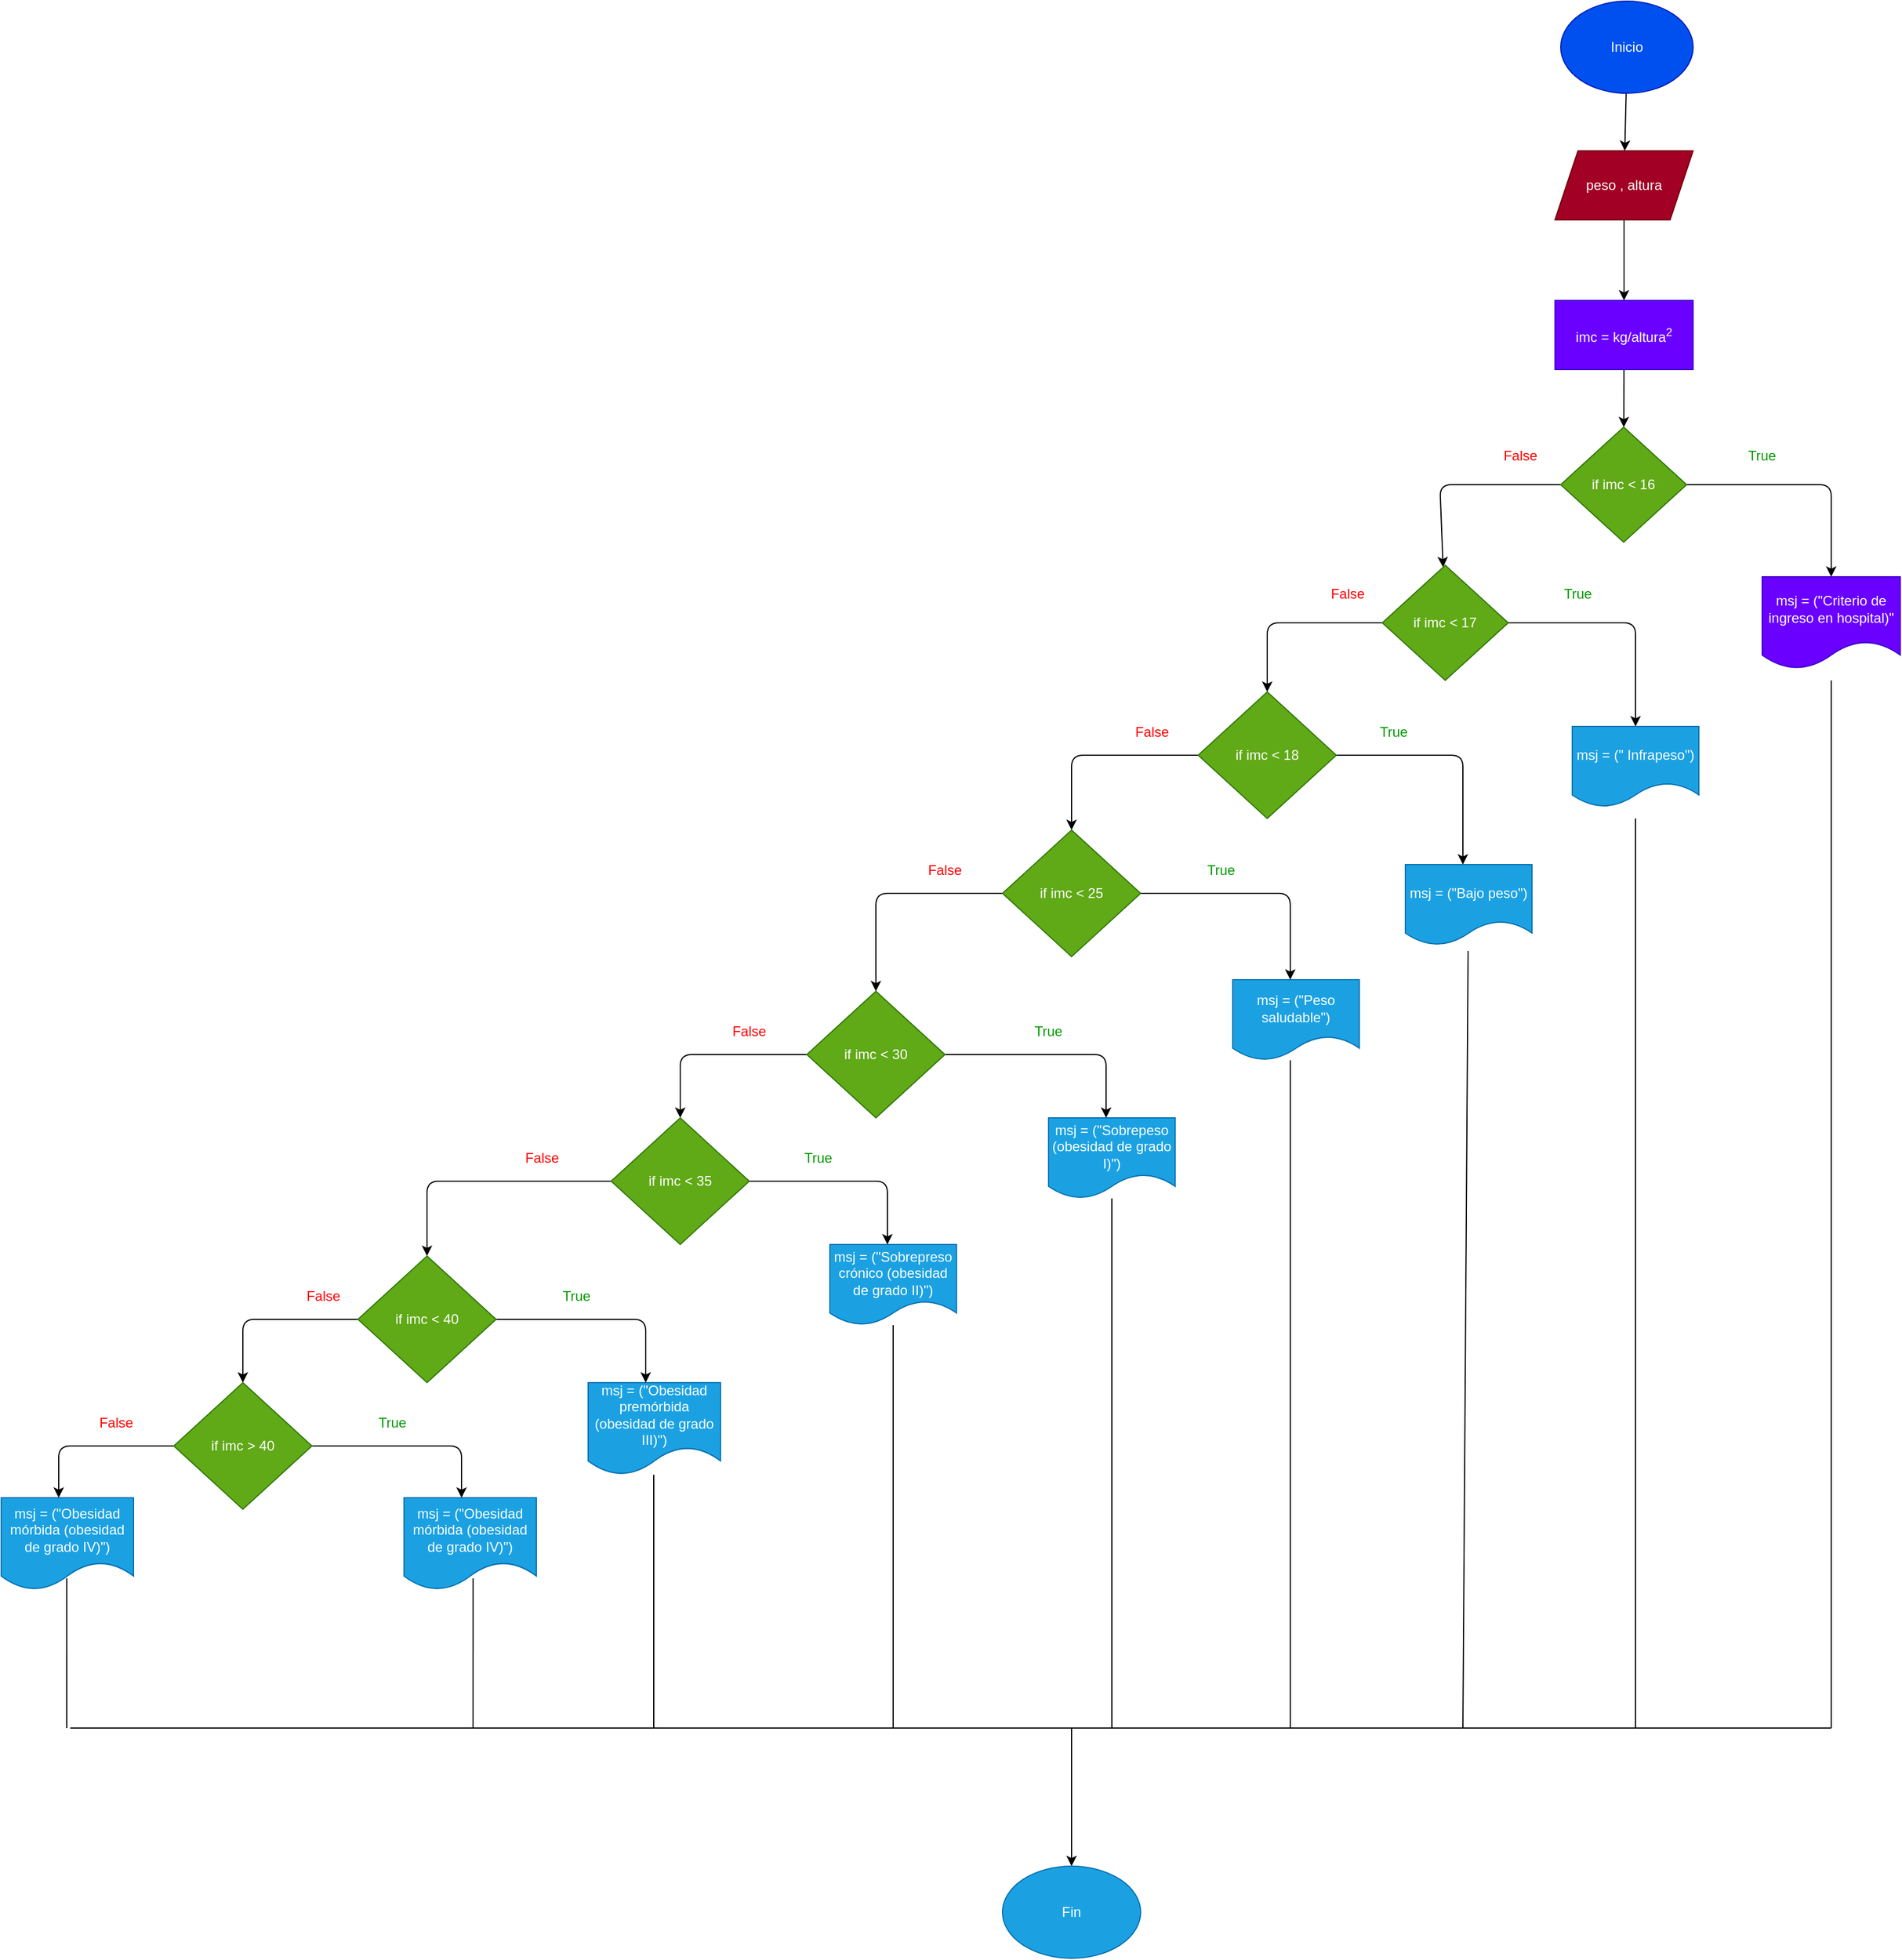 <mxfile>
    <diagram id="KmHPeEcyrZzR1rcJPTAA" name="Page-1">
        <mxGraphModel dx="935" dy="539" grid="1" gridSize="10" guides="1" tooltips="1" connect="1" arrows="1" fold="1" page="1" pageScale="1" pageWidth="827" pageHeight="1169" math="0" shadow="0">
            <root>
                <mxCell id="0"/>
                <mxCell id="1" parent="0"/>
                <mxCell id="7" value="" style="edgeStyle=none;html=1;" edge="1" parent="1" source="8" target="10">
                    <mxGeometry relative="1" as="geometry"/>
                </mxCell>
                <mxCell id="8" value="Inicio" style="ellipse;whiteSpace=wrap;html=1;fillColor=#0050ef;fontColor=#ffffff;strokeColor=#001DBC;" vertex="1" parent="1">
                    <mxGeometry x="1565" y="390" width="115" height="80" as="geometry"/>
                </mxCell>
                <mxCell id="9" value="" style="edgeStyle=none;html=1;" edge="1" parent="1" source="10" target="12">
                    <mxGeometry relative="1" as="geometry"/>
                </mxCell>
                <mxCell id="10" value="peso , altura" style="shape=parallelogram;perimeter=parallelogramPerimeter;whiteSpace=wrap;html=1;fixedSize=1;fillColor=#a20025;fontColor=#ffffff;strokeColor=#6F0000;" vertex="1" parent="1">
                    <mxGeometry x="1560" y="520" width="120" height="60" as="geometry"/>
                </mxCell>
                <mxCell id="11" value="" style="edgeStyle=none;html=1;" edge="1" parent="1" source="12" target="15">
                    <mxGeometry relative="1" as="geometry"/>
                </mxCell>
                <mxCell id="12" value="imc = kg/altura&lt;sup&gt;2&lt;/sup&gt;" style="whiteSpace=wrap;html=1;fillColor=#6a00ff;fontColor=#ffffff;strokeColor=#3700CC;" vertex="1" parent="1">
                    <mxGeometry x="1560" y="650" width="120" height="60" as="geometry"/>
                </mxCell>
                <mxCell id="13" value="" style="edgeStyle=none;html=1;" edge="1" parent="1" source="15" target="16">
                    <mxGeometry relative="1" as="geometry">
                        <Array as="points">
                            <mxPoint x="1800" y="810"/>
                        </Array>
                    </mxGeometry>
                </mxCell>
                <mxCell id="14" value="" style="edgeStyle=none;html=1;" edge="1" parent="1" source="15" target="19">
                    <mxGeometry relative="1" as="geometry">
                        <Array as="points">
                            <mxPoint x="1460" y="810"/>
                        </Array>
                    </mxGeometry>
                </mxCell>
                <mxCell id="15" value="if imc &amp;lt; 16" style="rhombus;whiteSpace=wrap;html=1;fillColor=#60a917;fontColor=#ffffff;strokeColor=#2D7600;" vertex="1" parent="1">
                    <mxGeometry x="1565" y="760" width="109.37" height="100" as="geometry"/>
                </mxCell>
                <mxCell id="16" value="msj = (&quot;Criterio de ingreso en hospital)&quot;" style="shape=document;whiteSpace=wrap;html=1;boundedLbl=1;fillColor=#6a00ff;fontColor=#ffffff;strokeColor=#3700CC;" vertex="1" parent="1">
                    <mxGeometry x="1740" y="890" width="120" height="80" as="geometry"/>
                </mxCell>
                <mxCell id="17" value="" style="edgeStyle=none;html=1;" edge="1" parent="1" source="19" target="20">
                    <mxGeometry relative="1" as="geometry">
                        <Array as="points">
                            <mxPoint x="1630" y="930"/>
                        </Array>
                    </mxGeometry>
                </mxCell>
                <mxCell id="18" style="edgeStyle=none;html=1;entryX=0.5;entryY=0;entryDx=0;entryDy=0;" edge="1" parent="1" source="19">
                    <mxGeometry relative="1" as="geometry">
                        <mxPoint x="1310" y="990" as="targetPoint"/>
                        <Array as="points">
                            <mxPoint x="1310" y="930"/>
                            <mxPoint x="1310" y="960"/>
                        </Array>
                    </mxGeometry>
                </mxCell>
                <mxCell id="19" value="if imc &amp;lt; 17" style="rhombus;whiteSpace=wrap;html=1;fillColor=#60a917;fontColor=#ffffff;strokeColor=#2D7600;" vertex="1" parent="1">
                    <mxGeometry x="1410" y="880" width="109.37" height="100" as="geometry"/>
                </mxCell>
                <mxCell id="20" value="msj = (&quot; Infrapeso&quot;)" style="shape=document;whiteSpace=wrap;html=1;boundedLbl=1;fillColor=#1ba1e2;fontColor=#ffffff;strokeColor=#006EAF;" vertex="1" parent="1">
                    <mxGeometry x="1575" y="1020" width="110.01" height="70" as="geometry"/>
                </mxCell>
                <mxCell id="21" style="edgeStyle=none;html=1;fontColor=#FF0000;" edge="1" parent="1" source="23">
                    <mxGeometry relative="1" as="geometry">
                        <mxPoint x="1480" y="1140" as="targetPoint"/>
                        <Array as="points">
                            <mxPoint x="1480" y="1045"/>
                        </Array>
                    </mxGeometry>
                </mxCell>
                <mxCell id="22" style="edgeStyle=none;html=1;fontColor=#FF0000;" edge="1" parent="1" source="23">
                    <mxGeometry relative="1" as="geometry">
                        <mxPoint x="1140" y="1110" as="targetPoint"/>
                        <Array as="points">
                            <mxPoint x="1140" y="1045"/>
                        </Array>
                    </mxGeometry>
                </mxCell>
                <mxCell id="23" value="&lt;span style=&quot;font-weight: normal;&quot;&gt;if imc &amp;lt; 18&lt;/span&gt;" style="rhombus;whiteSpace=wrap;html=1;fontStyle=1;fillColor=#60a917;fontColor=#ffffff;strokeColor=#2D7600;" vertex="1" parent="1">
                    <mxGeometry x="1250" y="990" width="120" height="110" as="geometry"/>
                </mxCell>
                <mxCell id="24" value="&lt;span&gt;True&lt;/span&gt;" style="text;html=1;strokeColor=none;fillColor=none;align=center;verticalAlign=middle;whiteSpace=wrap;rounded=0;fontColor=#009900;fontStyle=0" vertex="1" parent="1">
                    <mxGeometry x="1710" y="770" width="60" height="30" as="geometry"/>
                </mxCell>
                <mxCell id="25" value="&lt;font color=&quot;#ff0000&quot;&gt;False&lt;/font&gt;" style="text;html=1;strokeColor=none;fillColor=none;align=center;verticalAlign=middle;whiteSpace=wrap;rounded=0;fontColor=#009900;" vertex="1" parent="1">
                    <mxGeometry x="1500" y="770" width="60" height="30" as="geometry"/>
                </mxCell>
                <mxCell id="26" value="&lt;span&gt;True&lt;/span&gt;" style="text;html=1;strokeColor=none;fillColor=none;align=center;verticalAlign=middle;whiteSpace=wrap;rounded=0;fontColor=#009900;fontStyle=0" vertex="1" parent="1">
                    <mxGeometry x="1550" y="890" width="60" height="30" as="geometry"/>
                </mxCell>
                <mxCell id="27" value="&lt;font color=&quot;#ff0000&quot;&gt;False&lt;/font&gt;" style="text;html=1;strokeColor=none;fillColor=none;align=center;verticalAlign=middle;whiteSpace=wrap;rounded=0;fontColor=#009900;" vertex="1" parent="1">
                    <mxGeometry x="1350" y="890" width="60" height="30" as="geometry"/>
                </mxCell>
                <mxCell id="28" value="&lt;span&gt;True&lt;/span&gt;" style="text;html=1;strokeColor=none;fillColor=none;align=center;verticalAlign=middle;whiteSpace=wrap;rounded=0;fontColor=#009900;fontStyle=0" vertex="1" parent="1">
                    <mxGeometry x="1390" y="1010" width="60" height="30" as="geometry"/>
                </mxCell>
                <mxCell id="29" value="&lt;font color=&quot;#ff0000&quot;&gt;False&lt;/font&gt;" style="text;html=1;strokeColor=none;fillColor=none;align=center;verticalAlign=middle;whiteSpace=wrap;rounded=0;fontColor=#009900;" vertex="1" parent="1">
                    <mxGeometry x="1180" y="1010" width="60" height="30" as="geometry"/>
                </mxCell>
                <mxCell id="30" value="msj = (&quot;Bajo peso&quot;)" style="shape=document;whiteSpace=wrap;html=1;boundedLbl=1;fillColor=#1ba1e2;fontColor=#ffffff;strokeColor=#006EAF;" vertex="1" parent="1">
                    <mxGeometry x="1430" y="1140" width="110.01" height="70" as="geometry"/>
                </mxCell>
                <mxCell id="31" style="edgeStyle=none;html=1;fontColor=#FF0000;" edge="1" parent="1" source="33">
                    <mxGeometry relative="1" as="geometry">
                        <mxPoint x="1330" y="1240" as="targetPoint"/>
                        <Array as="points">
                            <mxPoint x="1330" y="1165"/>
                        </Array>
                    </mxGeometry>
                </mxCell>
                <mxCell id="32" style="edgeStyle=none;html=1;fontColor=#FF0000;" edge="1" parent="1" source="33">
                    <mxGeometry relative="1" as="geometry">
                        <mxPoint x="970" y="1250" as="targetPoint"/>
                        <Array as="points">
                            <mxPoint x="970" y="1165"/>
                        </Array>
                    </mxGeometry>
                </mxCell>
                <mxCell id="33" value="if imc &amp;lt; 25" style="rhombus;whiteSpace=wrap;html=1;fillColor=#60a917;fontColor=#ffffff;strokeColor=#2D7600;" vertex="1" parent="1">
                    <mxGeometry x="1080" y="1110" width="120" height="110" as="geometry"/>
                </mxCell>
                <mxCell id="34" value="&lt;span&gt;True&lt;/span&gt;" style="text;html=1;strokeColor=none;fillColor=none;align=center;verticalAlign=middle;whiteSpace=wrap;rounded=0;fontColor=#009900;fontStyle=0" vertex="1" parent="1">
                    <mxGeometry x="1240" y="1130" width="60" height="30" as="geometry"/>
                </mxCell>
                <mxCell id="35" value="&lt;font color=&quot;#ff0000&quot;&gt;False&lt;/font&gt;" style="text;html=1;strokeColor=none;fillColor=none;align=center;verticalAlign=middle;whiteSpace=wrap;rounded=0;fontColor=#009900;" vertex="1" parent="1">
                    <mxGeometry x="1000" y="1130" width="60" height="30" as="geometry"/>
                </mxCell>
                <mxCell id="36" value="msj = (&quot;Peso saludable&quot;)" style="shape=document;whiteSpace=wrap;html=1;boundedLbl=1;fillColor=#1ba1e2;fontColor=#ffffff;strokeColor=#006EAF;" vertex="1" parent="1">
                    <mxGeometry x="1279.99" y="1240" width="110.01" height="70" as="geometry"/>
                </mxCell>
                <mxCell id="37" style="edgeStyle=none;html=1;fontColor=#FF0000;" edge="1" parent="1" source="39">
                    <mxGeometry relative="1" as="geometry">
                        <mxPoint x="1170" y="1360" as="targetPoint"/>
                        <Array as="points">
                            <mxPoint x="1170" y="1305"/>
                        </Array>
                    </mxGeometry>
                </mxCell>
                <mxCell id="38" style="edgeStyle=none;html=1;fontColor=#FF0000;" edge="1" parent="1" source="39">
                    <mxGeometry relative="1" as="geometry">
                        <mxPoint x="800" y="1360" as="targetPoint"/>
                        <Array as="points">
                            <mxPoint x="800" y="1305"/>
                        </Array>
                    </mxGeometry>
                </mxCell>
                <mxCell id="39" value="if imc &amp;lt; 30" style="rhombus;whiteSpace=wrap;html=1;fillColor=#60a917;fontColor=#ffffff;strokeColor=#2D7600;" vertex="1" parent="1">
                    <mxGeometry x="910" y="1250" width="120" height="110" as="geometry"/>
                </mxCell>
                <mxCell id="40" value="&lt;span&gt;True&lt;/span&gt;" style="text;html=1;strokeColor=none;fillColor=none;align=center;verticalAlign=middle;whiteSpace=wrap;rounded=0;fontColor=#009900;fontStyle=0" vertex="1" parent="1">
                    <mxGeometry x="1090" y="1270" width="60" height="30" as="geometry"/>
                </mxCell>
                <mxCell id="41" value="&lt;font color=&quot;#ff0000&quot;&gt;False&lt;/font&gt;" style="text;html=1;strokeColor=none;fillColor=none;align=center;verticalAlign=middle;whiteSpace=wrap;rounded=0;fontColor=#009900;" vertex="1" parent="1">
                    <mxGeometry x="830" y="1270" width="60" height="30" as="geometry"/>
                </mxCell>
                <mxCell id="42" value="msj = (&quot;Sobrepeso (obesidad de grado I)&quot;)" style="shape=document;whiteSpace=wrap;html=1;boundedLbl=1;fillColor=#1ba1e2;fontColor=#ffffff;strokeColor=#006EAF;" vertex="1" parent="1">
                    <mxGeometry x="1120" y="1360" width="110.01" height="70" as="geometry"/>
                </mxCell>
                <mxCell id="43" style="edgeStyle=none;html=1;fontColor=#FF0000;" edge="1" parent="1" source="45">
                    <mxGeometry relative="1" as="geometry">
                        <mxPoint x="980" y="1470" as="targetPoint"/>
                        <Array as="points">
                            <mxPoint x="980" y="1415"/>
                        </Array>
                    </mxGeometry>
                </mxCell>
                <mxCell id="44" style="edgeStyle=none;html=1;fontColor=#FF0000;entryX=0.5;entryY=0;entryDx=0;entryDy=0;" edge="1" parent="1" source="45" target="49">
                    <mxGeometry relative="1" as="geometry">
                        <mxPoint x="580" y="1490" as="targetPoint"/>
                        <Array as="points">
                            <mxPoint x="580" y="1415"/>
                        </Array>
                    </mxGeometry>
                </mxCell>
                <mxCell id="45" value="if imc &amp;lt; 35" style="rhombus;whiteSpace=wrap;html=1;fillColor=#60a917;fontColor=#ffffff;strokeColor=#2D7600;" vertex="1" parent="1">
                    <mxGeometry x="740" y="1360" width="120" height="110" as="geometry"/>
                </mxCell>
                <mxCell id="46" value="msj = (&quot;Sobrepreso crónico (obesidad de grado II)&quot;)" style="shape=document;whiteSpace=wrap;html=1;boundedLbl=1;fillColor=#1ba1e2;fontColor=#ffffff;strokeColor=#006EAF;" vertex="1" parent="1">
                    <mxGeometry x="930" y="1470" width="110.01" height="70" as="geometry"/>
                </mxCell>
                <mxCell id="47" style="edgeStyle=none;html=1;fontColor=#FF0000;" edge="1" parent="1" source="49">
                    <mxGeometry relative="1" as="geometry">
                        <mxPoint x="770" y="1590" as="targetPoint"/>
                        <Array as="points">
                            <mxPoint x="770" y="1535"/>
                        </Array>
                    </mxGeometry>
                </mxCell>
                <mxCell id="48" style="edgeStyle=none;html=1;fontColor=#FF0000;" edge="1" parent="1" source="49">
                    <mxGeometry relative="1" as="geometry">
                        <mxPoint x="420" y="1590" as="targetPoint"/>
                        <Array as="points">
                            <mxPoint x="420" y="1535"/>
                        </Array>
                    </mxGeometry>
                </mxCell>
                <mxCell id="49" value="if imc &amp;lt; 40" style="rhombus;whiteSpace=wrap;html=1;fillColor=#60a917;fontColor=#ffffff;strokeColor=#2D7600;" vertex="1" parent="1">
                    <mxGeometry x="520" y="1480" width="120" height="110" as="geometry"/>
                </mxCell>
                <mxCell id="50" value="msj = (&quot;Obesidad premórbida (obesidad de grado III)&quot;)" style="shape=document;whiteSpace=wrap;html=1;boundedLbl=1;fillColor=#1ba1e2;fontColor=#ffffff;strokeColor=#006EAF;" vertex="1" parent="1">
                    <mxGeometry x="720" y="1590" width="115" height="80" as="geometry"/>
                </mxCell>
                <mxCell id="51" style="edgeStyle=none;html=1;fontColor=#FF0000;" edge="1" parent="1" source="53">
                    <mxGeometry relative="1" as="geometry">
                        <mxPoint x="610" y="1690" as="targetPoint"/>
                        <Array as="points">
                            <mxPoint x="610" y="1645"/>
                        </Array>
                    </mxGeometry>
                </mxCell>
                <mxCell id="52" style="edgeStyle=none;html=1;fontColor=#FF0000;" edge="1" parent="1" source="53">
                    <mxGeometry relative="1" as="geometry">
                        <mxPoint x="260" y="1690" as="targetPoint"/>
                        <Array as="points">
                            <mxPoint x="260" y="1645"/>
                        </Array>
                    </mxGeometry>
                </mxCell>
                <mxCell id="53" value="if imc &amp;gt; 40" style="rhombus;whiteSpace=wrap;html=1;fillColor=#60a917;fontColor=#ffffff;strokeColor=#2D7600;" vertex="1" parent="1">
                    <mxGeometry x="360" y="1590" width="120" height="110" as="geometry"/>
                </mxCell>
                <mxCell id="54" value="msj = (&quot;Obesidad mórbida (obesidad de grado IV)&quot;)" style="shape=document;whiteSpace=wrap;html=1;boundedLbl=1;fillColor=#1ba1e2;fontColor=#ffffff;strokeColor=#006EAF;" vertex="1" parent="1">
                    <mxGeometry x="560" y="1690" width="115" height="80" as="geometry"/>
                </mxCell>
                <mxCell id="55" value="" style="endArrow=none;html=1;fontColor=#FF0000;entryX=0.522;entryY=0.875;entryDx=0;entryDy=0;entryPerimeter=0;" edge="1" parent="1" target="54">
                    <mxGeometry width="50" height="50" relative="1" as="geometry">
                        <mxPoint x="620" y="1890" as="sourcePoint"/>
                        <mxPoint x="620" y="1840" as="targetPoint"/>
                    </mxGeometry>
                </mxCell>
                <mxCell id="56" value="" style="endArrow=none;html=1;fontColor=#FF0000;" edge="1" parent="1">
                    <mxGeometry width="50" height="50" relative="1" as="geometry">
                        <mxPoint x="777" y="1890" as="sourcePoint"/>
                        <mxPoint x="777" y="1670" as="targetPoint"/>
                    </mxGeometry>
                </mxCell>
                <mxCell id="57" value="" style="endArrow=none;html=1;fontColor=#FF0000;" edge="1" parent="1" target="46">
                    <mxGeometry width="50" height="50" relative="1" as="geometry">
                        <mxPoint x="985" y="1890" as="sourcePoint"/>
                        <mxPoint x="984.51" y="1590" as="targetPoint"/>
                    </mxGeometry>
                </mxCell>
                <mxCell id="58" value="" style="endArrow=none;html=1;fontColor=#FF0000;" edge="1" parent="1" target="42">
                    <mxGeometry width="50" height="50" relative="1" as="geometry">
                        <mxPoint x="1175" y="1890" as="sourcePoint"/>
                        <mxPoint x="1170" y="1610" as="targetPoint"/>
                    </mxGeometry>
                </mxCell>
                <mxCell id="59" value="" style="endArrow=none;html=1;fontColor=#FF0000;" edge="1" parent="1">
                    <mxGeometry width="50" height="50" relative="1" as="geometry">
                        <mxPoint x="1330" y="1890" as="sourcePoint"/>
                        <mxPoint x="1330" y="1310" as="targetPoint"/>
                    </mxGeometry>
                </mxCell>
                <mxCell id="60" value="" style="endArrow=none;html=1;fontColor=#FF0000;" edge="1" parent="1">
                    <mxGeometry width="50" height="50" relative="1" as="geometry">
                        <mxPoint x="1480" y="1890" as="sourcePoint"/>
                        <mxPoint x="1484.5" y="1215" as="targetPoint"/>
                    </mxGeometry>
                </mxCell>
                <mxCell id="61" value="" style="endArrow=none;html=1;fontColor=#FF0000;" edge="1" parent="1">
                    <mxGeometry width="50" height="50" relative="1" as="geometry">
                        <mxPoint x="1630" y="1890" as="sourcePoint"/>
                        <mxPoint x="1630" y="1100" as="targetPoint"/>
                    </mxGeometry>
                </mxCell>
                <mxCell id="62" value="" style="endArrow=none;html=1;fontColor=#FF0000;" edge="1" parent="1">
                    <mxGeometry width="50" height="50" relative="1" as="geometry">
                        <mxPoint x="1800" y="1890" as="sourcePoint"/>
                        <mxPoint x="1800" y="980" as="targetPoint"/>
                    </mxGeometry>
                </mxCell>
                <mxCell id="63" value="&lt;span&gt;True&lt;/span&gt;" style="text;html=1;strokeColor=none;fillColor=none;align=center;verticalAlign=middle;whiteSpace=wrap;rounded=0;fontColor=#009900;fontStyle=0" vertex="1" parent="1">
                    <mxGeometry x="890" y="1380" width="60" height="30" as="geometry"/>
                </mxCell>
                <mxCell id="64" value="&lt;font color=&quot;#ff0000&quot;&gt;False&lt;/font&gt;" style="text;html=1;strokeColor=none;fillColor=none;align=center;verticalAlign=middle;whiteSpace=wrap;rounded=0;fontColor=#009900;" vertex="1" parent="1">
                    <mxGeometry x="650" y="1380" width="60" height="30" as="geometry"/>
                </mxCell>
                <mxCell id="65" value="&lt;span&gt;True&lt;/span&gt;" style="text;html=1;strokeColor=none;fillColor=none;align=center;verticalAlign=middle;whiteSpace=wrap;rounded=0;fontColor=#009900;fontStyle=0" vertex="1" parent="1">
                    <mxGeometry x="680" y="1500" width="60" height="30" as="geometry"/>
                </mxCell>
                <mxCell id="66" value="&lt;font color=&quot;#ff0000&quot;&gt;False&lt;/font&gt;" style="text;html=1;strokeColor=none;fillColor=none;align=center;verticalAlign=middle;whiteSpace=wrap;rounded=0;fontColor=#009900;" vertex="1" parent="1">
                    <mxGeometry x="460" y="1500" width="60" height="30" as="geometry"/>
                </mxCell>
                <mxCell id="67" value="&lt;span&gt;True&lt;/span&gt;" style="text;html=1;strokeColor=none;fillColor=none;align=center;verticalAlign=middle;whiteSpace=wrap;rounded=0;fontColor=#009900;fontStyle=0" vertex="1" parent="1">
                    <mxGeometry x="520" y="1610" width="60" height="30" as="geometry"/>
                </mxCell>
                <mxCell id="68" value="&lt;font color=&quot;#ff0000&quot;&gt;False&lt;/font&gt;" style="text;html=1;strokeColor=none;fillColor=none;align=center;verticalAlign=middle;whiteSpace=wrap;rounded=0;fontColor=#009900;" vertex="1" parent="1">
                    <mxGeometry x="280" y="1610" width="60" height="30" as="geometry"/>
                </mxCell>
                <mxCell id="69" value="msj = (&quot;Obesidad mórbida (obesidad de grado IV)&quot;)" style="shape=document;whiteSpace=wrap;html=1;boundedLbl=1;fillColor=#1ba1e2;fontColor=#ffffff;strokeColor=#006EAF;" vertex="1" parent="1">
                    <mxGeometry x="210" y="1690" width="115" height="80" as="geometry"/>
                </mxCell>
                <mxCell id="70" value="" style="endArrow=none;html=1;fontColor=#FF0000;entryX=0.522;entryY=0.875;entryDx=0;entryDy=0;entryPerimeter=0;" edge="1" parent="1">
                    <mxGeometry width="50" height="50" relative="1" as="geometry">
                        <mxPoint x="267" y="1890" as="sourcePoint"/>
                        <mxPoint x="267.03" y="1760" as="targetPoint"/>
                    </mxGeometry>
                </mxCell>
                <mxCell id="71" value="" style="endArrow=none;html=1;fontColor=#FF0000;" edge="1" parent="1">
                    <mxGeometry width="50" height="50" relative="1" as="geometry">
                        <mxPoint x="270" y="1890" as="sourcePoint"/>
                        <mxPoint x="1800" y="1890" as="targetPoint"/>
                    </mxGeometry>
                </mxCell>
                <mxCell id="72" value="" style="endArrow=classic;html=1;fontColor=#FF0000;" edge="1" parent="1">
                    <mxGeometry width="50" height="50" relative="1" as="geometry">
                        <mxPoint x="1140" y="1890" as="sourcePoint"/>
                        <mxPoint x="1140" y="2010" as="targetPoint"/>
                    </mxGeometry>
                </mxCell>
                <mxCell id="73" value="&lt;font color=&quot;#ffffff&quot;&gt;Fin&lt;br&gt;&lt;/font&gt;" style="ellipse;whiteSpace=wrap;html=1;fontColor=#ffffff;fillColor=#1ba1e2;strokeColor=#006EAF;" vertex="1" parent="1">
                    <mxGeometry x="1080" y="2010" width="120" height="80" as="geometry"/>
                </mxCell>
            </root>
        </mxGraphModel>
    </diagram>
</mxfile>